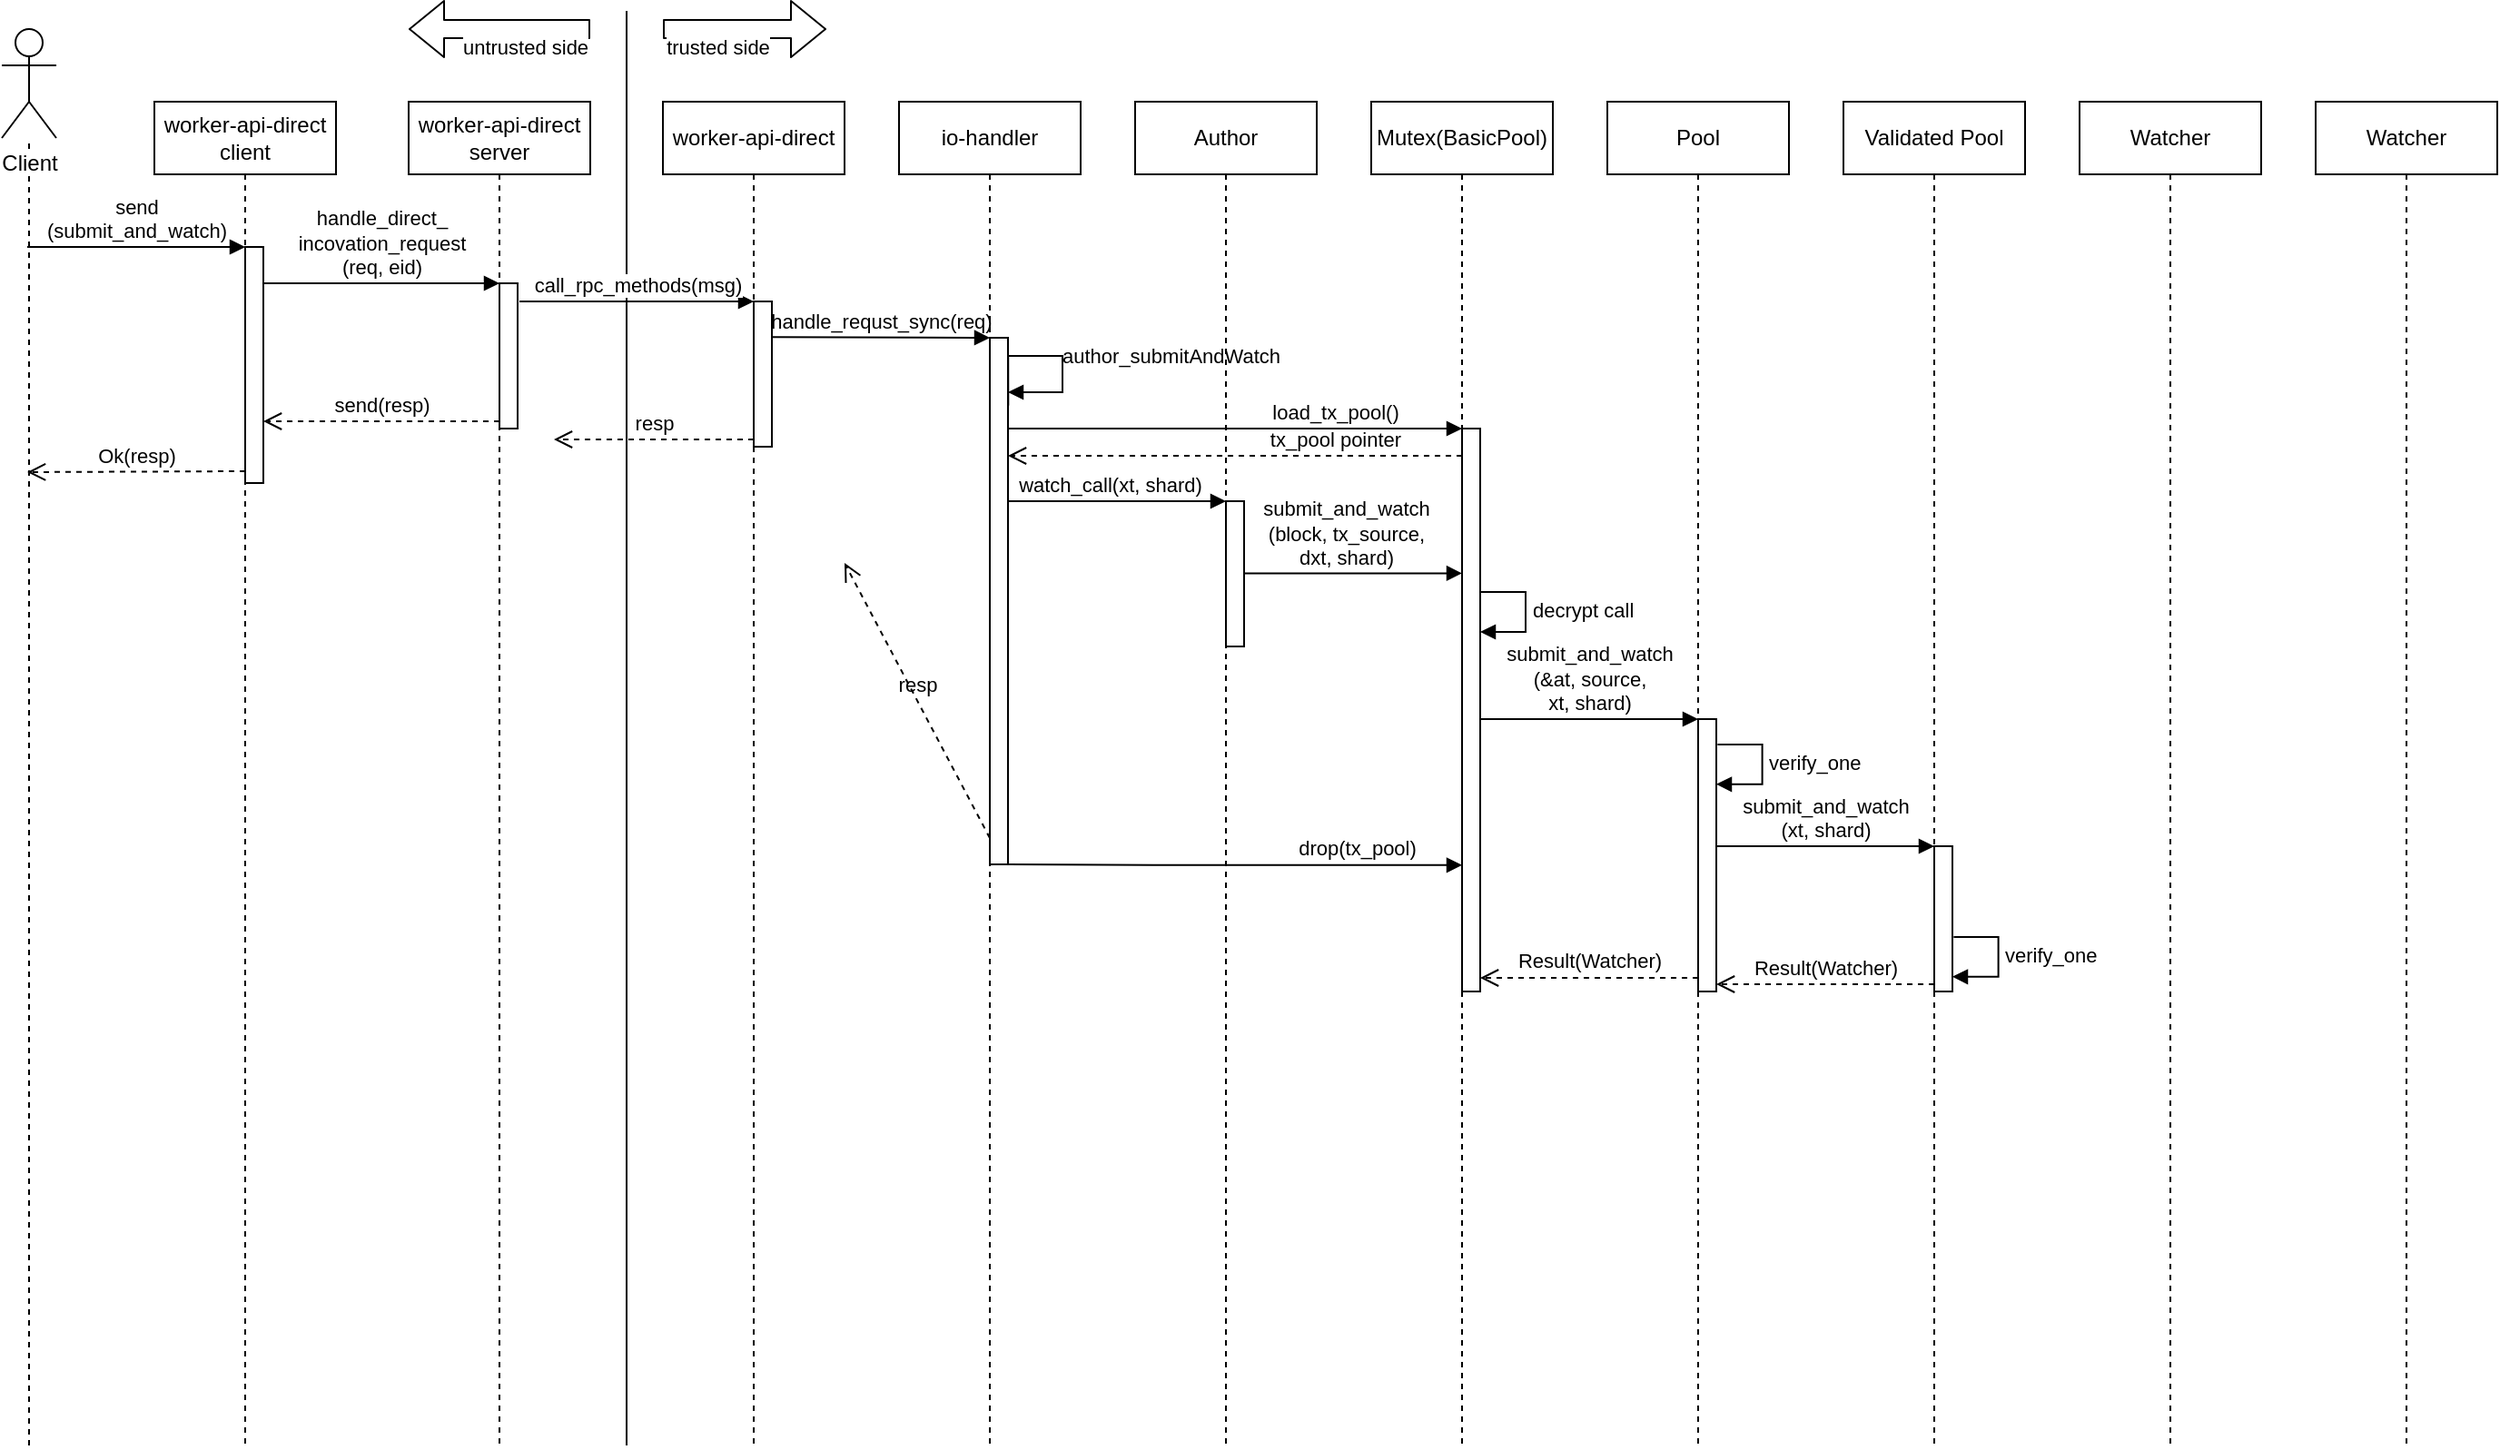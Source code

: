 <mxfile version="14.2.9" type="github">
  <diagram name="Page-1" id="13e1069c-82ec-6db2-03f1-153e76fe0fe0">
    <mxGraphModel dx="981" dy="526" grid="1" gridSize="10" guides="1" tooltips="1" connect="1" arrows="1" fold="1" page="1" pageScale="1" pageWidth="1100" pageHeight="850" background="#ffffff" math="0" shadow="0">
      <root>
        <mxCell id="0" />
        <mxCell id="1" parent="0" />
        <mxCell id="Dzq-oq9SQdhuU2cObvgH-21" value="" style="endArrow=none;dashed=1;html=1;" edge="1" parent="1" target="Dzq-oq9SQdhuU2cObvgH-19">
          <mxGeometry width="50" height="50" relative="1" as="geometry">
            <mxPoint x="41" y="800" as="sourcePoint" />
            <mxPoint x="80" y="130" as="targetPoint" />
          </mxGeometry>
        </mxCell>
        <mxCell id="Dzq-oq9SQdhuU2cObvgH-36" value="" style="html=1;points=[];perimeter=orthogonalPerimeter;" vertex="1" parent="1">
          <mxGeometry x="160" y="140" width="10" height="130" as="geometry" />
        </mxCell>
        <mxCell id="Dzq-oq9SQdhuU2cObvgH-37" value="&lt;div&gt;send&lt;/div&gt;&lt;div&gt;(submit_and_watch)&lt;/div&gt;" style="html=1;verticalAlign=bottom;endArrow=block;entryX=0;entryY=0;" edge="1" target="Dzq-oq9SQdhuU2cObvgH-36" parent="1">
          <mxGeometry relative="1" as="geometry">
            <mxPoint x="40" y="140" as="sourcePoint" />
          </mxGeometry>
        </mxCell>
        <mxCell id="Dzq-oq9SQdhuU2cObvgH-38" value="Ok(resp)" style="html=1;verticalAlign=bottom;endArrow=open;dashed=1;endSize=8;exitX=0;exitY=0.95;" edge="1" source="Dzq-oq9SQdhuU2cObvgH-36" parent="1">
          <mxGeometry relative="1" as="geometry">
            <mxPoint x="40" y="264" as="targetPoint" />
            <Array as="points">
              <mxPoint x="40" y="264" />
            </Array>
          </mxGeometry>
        </mxCell>
        <object label="&lt;span style=&quot;background-color: rgb(255 , 255 , 255)&quot;&gt;Client&lt;/span&gt;" id="Dzq-oq9SQdhuU2cObvgH-19">
          <mxCell style="shape=umlActor;verticalLabelPosition=bottom;verticalAlign=top;html=1;" vertex="1" parent="1">
            <mxGeometry x="26" y="20" width="30" height="60" as="geometry" />
          </mxCell>
        </object>
        <mxCell id="Dzq-oq9SQdhuU2cObvgH-52" value="" style="html=1;points=[];perimeter=orthogonalPerimeter;fontColor=#000000;" vertex="1" parent="1">
          <mxGeometry x="300" y="160" width="10" height="80" as="geometry" />
        </mxCell>
        <mxCell id="Dzq-oq9SQdhuU2cObvgH-53" value="handle_direct_&lt;br&gt;incovation_request&lt;br&gt;(req, eid)" style="html=1;verticalAlign=bottom;endArrow=block;entryX=0;entryY=0;" edge="1" target="Dzq-oq9SQdhuU2cObvgH-52" parent="1">
          <mxGeometry relative="1" as="geometry">
            <mxPoint x="170" y="160" as="sourcePoint" />
            <Array as="points" />
          </mxGeometry>
        </mxCell>
        <mxCell id="Dzq-oq9SQdhuU2cObvgH-54" value="send(resp)" style="html=1;verticalAlign=bottom;endArrow=open;dashed=1;endSize=8;exitX=0;exitY=0.95;labelBackgroundColor=#ffffff;" edge="1" source="Dzq-oq9SQdhuU2cObvgH-52" parent="1" target="Dzq-oq9SQdhuU2cObvgH-36">
          <mxGeometry relative="1" as="geometry">
            <mxPoint x="230" y="226" as="targetPoint" />
          </mxGeometry>
        </mxCell>
        <mxCell id="Dzq-oq9SQdhuU2cObvgH-58" value="" style="endArrow=none;html=1;labelBackgroundColor=#ffffff;strokeColor=#000000;fontColor=#000000;" edge="1" parent="1">
          <mxGeometry width="50" height="50" relative="1" as="geometry">
            <mxPoint x="370" y="800" as="sourcePoint" />
            <mxPoint x="370" y="10" as="targetPoint" />
          </mxGeometry>
        </mxCell>
        <mxCell id="Dzq-oq9SQdhuU2cObvgH-59" value="" style="shape=flexArrow;endArrow=classic;html=1;labelBackgroundColor=#ffffff;strokeColor=#000000;fontColor=#000000;" edge="1" parent="1">
          <mxGeometry width="50" height="50" relative="1" as="geometry">
            <mxPoint x="350" y="20" as="sourcePoint" />
            <mxPoint x="250" y="20" as="targetPoint" />
          </mxGeometry>
        </mxCell>
        <mxCell id="Dzq-oq9SQdhuU2cObvgH-60" value="untrusted side" style="edgeLabel;html=1;align=center;verticalAlign=middle;resizable=0;points=[];fontColor=#000000;" vertex="1" connectable="0" parent="Dzq-oq9SQdhuU2cObvgH-59">
          <mxGeometry x="0.298" y="3" relative="1" as="geometry">
            <mxPoint x="28.29" y="7" as="offset" />
          </mxGeometry>
        </mxCell>
        <mxCell id="Dzq-oq9SQdhuU2cObvgH-61" value="" style="shape=flexArrow;endArrow=classic;html=1;labelBackgroundColor=#ffffff;strokeColor=#000000;fontColor=#000000;" edge="1" parent="1">
          <mxGeometry width="50" height="50" relative="1" as="geometry">
            <mxPoint x="390" y="20" as="sourcePoint" />
            <mxPoint x="480" y="20" as="targetPoint" />
          </mxGeometry>
        </mxCell>
        <mxCell id="Dzq-oq9SQdhuU2cObvgH-62" value="trusted side" style="edgeLabel;html=1;align=center;verticalAlign=middle;resizable=0;points=[];fontColor=#000000;" vertex="1" connectable="0" parent="Dzq-oq9SQdhuU2cObvgH-61">
          <mxGeometry x="0.298" y="3" relative="1" as="geometry">
            <mxPoint x="-28.57" y="13" as="offset" />
          </mxGeometry>
        </mxCell>
        <mxCell id="Dzq-oq9SQdhuU2cObvgH-69" value="" style="html=1;points=[];perimeter=orthogonalPerimeter;fontColor=#000000;" vertex="1" parent="1">
          <mxGeometry x="440" y="170" width="10" height="80" as="geometry" />
        </mxCell>
        <mxCell id="Dzq-oq9SQdhuU2cObvgH-70" value="call_rpc_methods(msg)" style="html=1;verticalAlign=bottom;endArrow=block;entryX=0;entryY=0;labelBackgroundColor=#ffffff;strokeColor=#000000;fontColor=#000000;" edge="1" target="Dzq-oq9SQdhuU2cObvgH-69" parent="1">
          <mxGeometry relative="1" as="geometry">
            <mxPoint x="311" y="170" as="sourcePoint" />
          </mxGeometry>
        </mxCell>
        <mxCell id="Dzq-oq9SQdhuU2cObvgH-71" value="resp" style="html=1;verticalAlign=bottom;endArrow=open;dashed=1;endSize=8;exitX=0;exitY=0.95;labelBackgroundColor=#ffffff;strokeColor=#000000;fontColor=#000000;" edge="1" source="Dzq-oq9SQdhuU2cObvgH-69" parent="1">
          <mxGeometry relative="1" as="geometry">
            <mxPoint x="330" y="246" as="targetPoint" />
          </mxGeometry>
        </mxCell>
        <mxCell id="Dzq-oq9SQdhuU2cObvgH-86" value="" style="html=1;points=[];perimeter=orthogonalPerimeter;fontColor=#000000;" vertex="1" parent="1">
          <mxGeometry x="570" y="190" width="10" height="290" as="geometry" />
        </mxCell>
        <mxCell id="Dzq-oq9SQdhuU2cObvgH-87" value="handle_requst_sync(req)" style="html=1;verticalAlign=bottom;endArrow=block;entryX=0;entryY=0;labelBackgroundColor=none;strokeColor=#000000;fontColor=#000000;exitX=1.043;exitY=0.246;exitDx=0;exitDy=0;exitPerimeter=0;" edge="1" target="Dzq-oq9SQdhuU2cObvgH-86" parent="1" source="Dzq-oq9SQdhuU2cObvgH-69">
          <mxGeometry relative="1" as="geometry">
            <mxPoint x="500" y="190" as="sourcePoint" />
          </mxGeometry>
        </mxCell>
        <mxCell id="Dzq-oq9SQdhuU2cObvgH-88" value="resp" style="html=1;verticalAlign=bottom;endArrow=open;dashed=1;endSize=8;exitX=0;exitY=0.95;labelBackgroundColor=none;strokeColor=#000000;fontColor=#000000;" edge="1" source="Dzq-oq9SQdhuU2cObvgH-86" parent="1">
          <mxGeometry relative="1" as="geometry">
            <mxPoint x="490" y="314" as="targetPoint" />
          </mxGeometry>
        </mxCell>
        <mxCell id="Dzq-oq9SQdhuU2cObvgH-92" value="author_submitAndWatch" style="edgeStyle=orthogonalEdgeStyle;html=1;align=left;spacingLeft=2;endArrow=block;rounded=0;labelBackgroundColor=none;strokeColor=#000000;fontColor=#000000;exitX=1.014;exitY=0.129;exitDx=0;exitDy=0;exitPerimeter=0;" edge="1" target="Dzq-oq9SQdhuU2cObvgH-86" parent="1" source="Dzq-oq9SQdhuU2cObvgH-86">
          <mxGeometry relative="1" as="geometry">
            <mxPoint x="615" y="200" as="sourcePoint" />
            <Array as="points">
              <mxPoint x="610" y="200" />
              <mxPoint x="610" y="220" />
            </Array>
            <mxPoint x="620" y="220" as="targetPoint" />
          </mxGeometry>
        </mxCell>
        <mxCell id="Dzq-oq9SQdhuU2cObvgH-98" value="" style="html=1;points=[];perimeter=orthogonalPerimeter;fontColor=#000000;" vertex="1" parent="1">
          <mxGeometry x="830" y="240" width="10" height="310" as="geometry" />
        </mxCell>
        <mxCell id="Dzq-oq9SQdhuU2cObvgH-99" value="load_tx_pool()" style="html=1;verticalAlign=bottom;endArrow=block;entryX=0;entryY=0;labelBackgroundColor=none;strokeColor=#000000;fontColor=#000000;" edge="1" target="Dzq-oq9SQdhuU2cObvgH-98" parent="1" source="Dzq-oq9SQdhuU2cObvgH-86">
          <mxGeometry x="0.44" relative="1" as="geometry">
            <mxPoint x="630" y="240" as="sourcePoint" />
            <Array as="points">
              <mxPoint x="760" y="240" />
            </Array>
            <mxPoint as="offset" />
          </mxGeometry>
        </mxCell>
        <mxCell id="Dzq-oq9SQdhuU2cObvgH-100" value="tx_pool pointer" style="html=1;verticalAlign=bottom;endArrow=open;dashed=1;endSize=8;labelBackgroundColor=none;strokeColor=#000000;fontColor=#000000;" edge="1" source="Dzq-oq9SQdhuU2cObvgH-98" parent="1" target="Dzq-oq9SQdhuU2cObvgH-86">
          <mxGeometry x="-0.44" relative="1" as="geometry">
            <mxPoint x="630" y="316" as="targetPoint" />
            <mxPoint x="699" y="254" as="sourcePoint" />
            <Array as="points">
              <mxPoint x="680" y="255" />
              <mxPoint x="650" y="255" />
            </Array>
            <mxPoint as="offset" />
          </mxGeometry>
        </mxCell>
        <mxCell id="Dzq-oq9SQdhuU2cObvgH-103" value="" style="html=1;points=[];perimeter=orthogonalPerimeter;fontColor=#000000;" vertex="1" parent="1">
          <mxGeometry x="700" y="280" width="10" height="80" as="geometry" />
        </mxCell>
        <mxCell id="Dzq-oq9SQdhuU2cObvgH-104" value="watch_call(xt, shard)" style="html=1;verticalAlign=bottom;endArrow=block;entryX=0;entryY=0;labelBackgroundColor=none;strokeColor=#000000;fontColor=#000000;" edge="1" target="Dzq-oq9SQdhuU2cObvgH-103" parent="1" source="Dzq-oq9SQdhuU2cObvgH-86">
          <mxGeometry x="-0.077" relative="1" as="geometry">
            <mxPoint x="760" y="270" as="sourcePoint" />
            <mxPoint as="offset" />
          </mxGeometry>
        </mxCell>
        <mxCell id="Dzq-oq9SQdhuU2cObvgH-107" value="drop(tx_pool)" style="html=1;verticalAlign=bottom;endArrow=block;labelBackgroundColor=none;strokeColor=#000000;fontColor=#000000;" edge="1" parent="1">
          <mxGeometry x="0.538" relative="1" as="geometry">
            <mxPoint x="580" y="480.0" as="sourcePoint" />
            <mxPoint x="830" y="480.4" as="targetPoint" />
            <Array as="points">
              <mxPoint x="670" y="480.4" />
              <mxPoint x="770" y="480.4" />
            </Array>
            <mxPoint as="offset" />
          </mxGeometry>
        </mxCell>
        <mxCell id="Dzq-oq9SQdhuU2cObvgH-114" value="&lt;div&gt;submit_and_watch&lt;/div&gt;&lt;div&gt;(block, tx_source, &lt;br&gt;&lt;/div&gt;&lt;div&gt;dxt, shard)&lt;br&gt;&lt;/div&gt;" style="html=1;verticalAlign=bottom;endArrow=block;entryX=0;entryY=0;labelBackgroundColor=none;strokeColor=#000000;fontColor=#000000;" edge="1" parent="1">
          <mxGeometry x="-0.077" relative="1" as="geometry">
            <mxPoint x="710" y="319.71" as="sourcePoint" />
            <mxPoint x="830" y="319.71" as="targetPoint" />
            <mxPoint as="offset" />
          </mxGeometry>
        </mxCell>
        <mxCell id="Dzq-oq9SQdhuU2cObvgH-115" value="" style="html=1;points=[];perimeter=orthogonalPerimeter;fontColor=#000000;" vertex="1" parent="1">
          <mxGeometry x="960" y="400" width="10" height="150" as="geometry" />
        </mxCell>
        <mxCell id="Dzq-oq9SQdhuU2cObvgH-116" value="&lt;div&gt;submit_and_watch&lt;/div&gt;&lt;div&gt;(&amp;amp;at, source,&lt;/div&gt;&lt;div&gt;xt, shard)&lt;br&gt;&lt;/div&gt;" style="html=1;verticalAlign=bottom;endArrow=block;entryX=0;entryY=0;labelBackgroundColor=none;strokeColor=#000000;fontColor=#000000;" edge="1" target="Dzq-oq9SQdhuU2cObvgH-115" parent="1" source="Dzq-oq9SQdhuU2cObvgH-98">
          <mxGeometry relative="1" as="geometry">
            <mxPoint x="840" y="390" as="sourcePoint" />
          </mxGeometry>
        </mxCell>
        <mxCell id="Dzq-oq9SQdhuU2cObvgH-117" value="Result(Watcher)" style="html=1;verticalAlign=bottom;endArrow=open;dashed=1;endSize=8;exitX=0;exitY=0.95;labelBackgroundColor=none;strokeColor=#000000;fontColor=#000000;" edge="1" source="Dzq-oq9SQdhuU2cObvgH-115" parent="1" target="Dzq-oq9SQdhuU2cObvgH-98">
          <mxGeometry relative="1" as="geometry">
            <mxPoint x="890" y="416" as="targetPoint" />
          </mxGeometry>
        </mxCell>
        <mxCell id="Dzq-oq9SQdhuU2cObvgH-119" value="decrypt call" style="edgeStyle=orthogonalEdgeStyle;html=1;align=left;spacingLeft=2;endArrow=block;rounded=0;labelBackgroundColor=none;strokeColor=#000000;fontColor=#000000;" edge="1" parent="1">
          <mxGeometry x="-0.042" relative="1" as="geometry">
            <mxPoint x="840" y="330" as="sourcePoint" />
            <Array as="points">
              <mxPoint x="840" y="330" />
              <mxPoint x="865" y="330" />
              <mxPoint x="865" y="352" />
              <mxPoint x="840" y="352" />
            </Array>
            <mxPoint x="840" y="352" as="targetPoint" />
            <mxPoint as="offset" />
          </mxGeometry>
        </mxCell>
        <mxCell id="Dzq-oq9SQdhuU2cObvgH-123" value="Validated Pool" style="shape=umlLifeline;perimeter=lifelinePerimeter;whiteSpace=wrap;html=1;container=1;collapsible=0;recursiveResize=0;outlineConnect=0;fontColor=#000000;" vertex="1" parent="1">
          <mxGeometry x="1040" y="60" width="100" height="740" as="geometry" />
        </mxCell>
        <mxCell id="Dzq-oq9SQdhuU2cObvgH-140" value="" style="html=1;points=[];perimeter=orthogonalPerimeter;fontColor=#000000;" vertex="1" parent="Dzq-oq9SQdhuU2cObvgH-123">
          <mxGeometry x="50" y="410" width="10" height="80" as="geometry" />
        </mxCell>
        <mxCell id="Dzq-oq9SQdhuU2cObvgH-125" value="&lt;div&gt;worker-api-direct&lt;/div&gt;&lt;div&gt;client&lt;br&gt;&lt;/div&gt;" style="shape=umlLifeline;perimeter=lifelinePerimeter;whiteSpace=wrap;html=1;container=1;collapsible=0;recursiveResize=0;outlineConnect=0;fontColor=#000000;" vertex="1" parent="1">
          <mxGeometry x="110" y="60" width="100" height="740" as="geometry" />
        </mxCell>
        <mxCell id="Dzq-oq9SQdhuU2cObvgH-127" value="&lt;div&gt;worker-api-direct&lt;/div&gt;&lt;div&gt;server&lt;br&gt;&lt;/div&gt;" style="shape=umlLifeline;perimeter=lifelinePerimeter;whiteSpace=wrap;html=1;container=1;collapsible=0;recursiveResize=0;outlineConnect=0;fontColor=#000000;" vertex="1" parent="1">
          <mxGeometry x="250" y="60" width="100" height="740" as="geometry" />
        </mxCell>
        <mxCell id="Dzq-oq9SQdhuU2cObvgH-128" value="&lt;div&gt;worker-api-direct&lt;/div&gt;" style="shape=umlLifeline;perimeter=lifelinePerimeter;whiteSpace=wrap;html=1;container=1;collapsible=0;recursiveResize=0;outlineConnect=0;fontColor=#000000;" vertex="1" parent="1">
          <mxGeometry x="390" y="60" width="100" height="740" as="geometry" />
        </mxCell>
        <mxCell id="Dzq-oq9SQdhuU2cObvgH-129" value="io-handler" style="shape=umlLifeline;perimeter=lifelinePerimeter;whiteSpace=wrap;html=1;container=1;collapsible=0;recursiveResize=0;outlineConnect=0;fontColor=#000000;" vertex="1" parent="1">
          <mxGeometry x="520" y="60" width="100" height="740" as="geometry" />
        </mxCell>
        <mxCell id="Dzq-oq9SQdhuU2cObvgH-131" value="Author" style="shape=umlLifeline;perimeter=lifelinePerimeter;whiteSpace=wrap;html=1;container=1;collapsible=0;recursiveResize=0;outlineConnect=0;fontColor=#000000;" vertex="1" parent="1">
          <mxGeometry x="650" y="60" width="100" height="740" as="geometry" />
        </mxCell>
        <mxCell id="Dzq-oq9SQdhuU2cObvgH-132" value="&lt;div&gt;Mutex(BasicPool)&lt;/div&gt;" style="shape=umlLifeline;perimeter=lifelinePerimeter;whiteSpace=wrap;html=1;container=1;collapsible=0;recursiveResize=0;outlineConnect=0;fontColor=#000000;" vertex="1" parent="1">
          <mxGeometry x="780" y="60" width="100" height="740" as="geometry" />
        </mxCell>
        <mxCell id="Dzq-oq9SQdhuU2cObvgH-133" value="Pool" style="shape=umlLifeline;perimeter=lifelinePerimeter;whiteSpace=wrap;html=1;container=1;collapsible=0;recursiveResize=0;outlineConnect=0;fontColor=#000000;" vertex="1" parent="1">
          <mxGeometry x="910" y="60" width="100" height="740" as="geometry" />
        </mxCell>
        <mxCell id="Dzq-oq9SQdhuU2cObvgH-139" value="verify_one" style="edgeStyle=orthogonalEdgeStyle;html=1;align=left;spacingLeft=2;endArrow=block;rounded=0;entryX=0.97;entryY=0.467;labelBackgroundColor=none;strokeColor=#000000;fontColor=#000000;exitX=1.04;exitY=0.376;exitDx=0;exitDy=0;exitPerimeter=0;entryDx=0;entryDy=0;entryPerimeter=0;" edge="1" parent="1">
          <mxGeometry x="-0.042" relative="1" as="geometry">
            <mxPoint x="970.7" y="414.04" as="sourcePoint" />
            <Array as="points">
              <mxPoint x="995.3" y="413.8" />
              <mxPoint x="995.3" y="435.8" />
            </Array>
            <mxPoint x="970" y="435.88" as="targetPoint" />
            <mxPoint as="offset" />
          </mxGeometry>
        </mxCell>
        <mxCell id="Dzq-oq9SQdhuU2cObvgH-141" value="&lt;div&gt;submit_and_watch&lt;/div&gt;&lt;div&gt;(xt, shard)&lt;/div&gt;" style="html=1;verticalAlign=bottom;endArrow=block;entryX=0;entryY=0;labelBackgroundColor=none;strokeColor=#000000;fontColor=#000000;" edge="1" target="Dzq-oq9SQdhuU2cObvgH-140" parent="1" source="Dzq-oq9SQdhuU2cObvgH-115">
          <mxGeometry relative="1" as="geometry">
            <mxPoint x="980" y="470" as="sourcePoint" />
          </mxGeometry>
        </mxCell>
        <mxCell id="Dzq-oq9SQdhuU2cObvgH-142" value="Result(Watcher)" style="html=1;verticalAlign=bottom;endArrow=open;dashed=1;endSize=8;exitX=0;exitY=0.95;labelBackgroundColor=none;strokeColor=#000000;fontColor=#000000;" edge="1" source="Dzq-oq9SQdhuU2cObvgH-140" parent="1" target="Dzq-oq9SQdhuU2cObvgH-115">
          <mxGeometry relative="1" as="geometry">
            <mxPoint x="1020" y="546" as="targetPoint" />
          </mxGeometry>
        </mxCell>
        <mxCell id="Dzq-oq9SQdhuU2cObvgH-143" value="Validated Pool" style="shape=umlLifeline;perimeter=lifelinePerimeter;whiteSpace=wrap;html=1;container=1;collapsible=0;recursiveResize=0;outlineConnect=0;fontColor=#000000;" vertex="1" parent="1">
          <mxGeometry x="1040" y="60" width="100" height="740" as="geometry" />
        </mxCell>
        <mxCell id="Dzq-oq9SQdhuU2cObvgH-144" value="" style="html=1;points=[];perimeter=orthogonalPerimeter;fontColor=#000000;" vertex="1" parent="Dzq-oq9SQdhuU2cObvgH-143">
          <mxGeometry x="50" y="410" width="10" height="80" as="geometry" />
        </mxCell>
        <mxCell id="Dzq-oq9SQdhuU2cObvgH-146" value="Watcher" style="shape=umlLifeline;perimeter=lifelinePerimeter;whiteSpace=wrap;html=1;container=1;collapsible=0;recursiveResize=0;outlineConnect=0;fontColor=#000000;" vertex="1" parent="1">
          <mxGeometry x="1170" y="60" width="100" height="740" as="geometry" />
        </mxCell>
        <mxCell id="Dzq-oq9SQdhuU2cObvgH-150" value="Watcher" style="shape=umlLifeline;perimeter=lifelinePerimeter;whiteSpace=wrap;html=1;container=1;collapsible=0;recursiveResize=0;outlineConnect=0;fontColor=#000000;" vertex="1" parent="1">
          <mxGeometry x="1300" y="60" width="100" height="740" as="geometry" />
        </mxCell>
        <mxCell id="Dzq-oq9SQdhuU2cObvgH-151" value="verify_one" style="edgeStyle=orthogonalEdgeStyle;html=1;align=left;spacingLeft=2;endArrow=block;rounded=0;entryX=0.97;entryY=0.467;labelBackgroundColor=none;strokeColor=#000000;fontColor=#000000;exitX=1.04;exitY=0.376;exitDx=0;exitDy=0;exitPerimeter=0;entryDx=0;entryDy=0;entryPerimeter=0;" edge="1" parent="1">
          <mxGeometry x="-0.042" relative="1" as="geometry">
            <mxPoint x="1100.7" y="520.04" as="sourcePoint" />
            <Array as="points">
              <mxPoint x="1125.3" y="519.8" />
              <mxPoint x="1125.3" y="541.8" />
            </Array>
            <mxPoint x="1100.0" y="541.88" as="targetPoint" />
            <mxPoint as="offset" />
          </mxGeometry>
        </mxCell>
      </root>
    </mxGraphModel>
  </diagram>
</mxfile>
